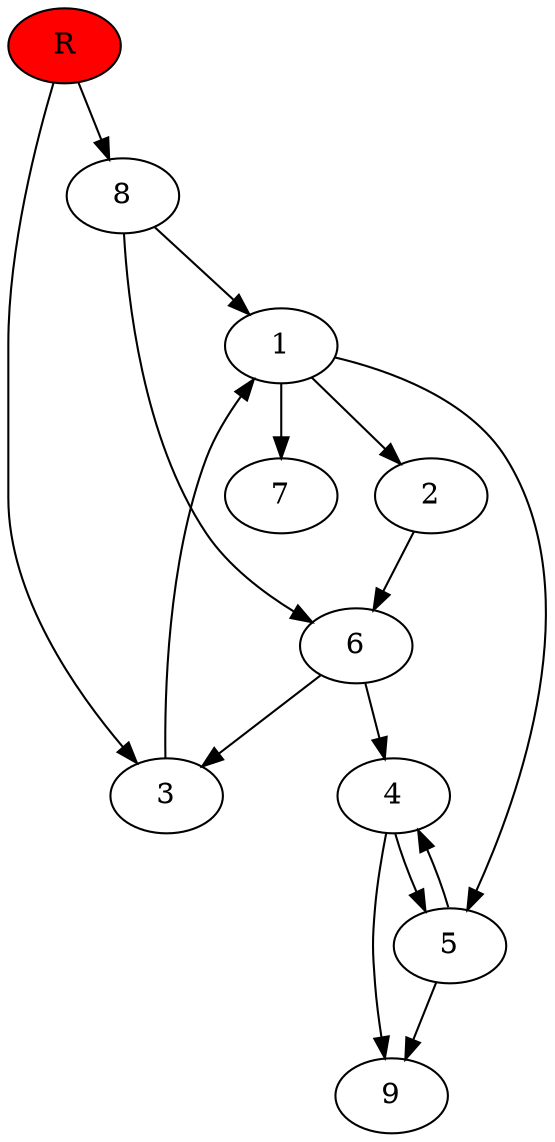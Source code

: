 digraph prb39129 {
	1
	2
	3
	4
	5
	6
	7
	8
	R [fillcolor="#ff0000" style=filled]
	1 -> 2
	1 -> 5
	1 -> 7
	2 -> 6
	3 -> 1
	4 -> 5
	4 -> 9
	5 -> 4
	5 -> 9
	6 -> 3
	6 -> 4
	8 -> 1
	8 -> 6
	R -> 3
	R -> 8
}
